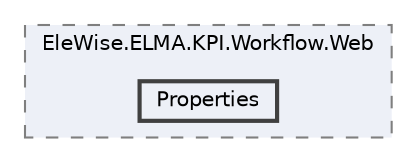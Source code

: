 digraph "Web/Modules/EleWise.ELMA.KPI.Workflow.Web/Properties"
{
 // LATEX_PDF_SIZE
  bgcolor="transparent";
  edge [fontname=Helvetica,fontsize=10,labelfontname=Helvetica,labelfontsize=10];
  node [fontname=Helvetica,fontsize=10,shape=box,height=0.2,width=0.4];
  compound=true
  subgraph clusterdir_3e2afbb5231a496f50b9debfc834adf8 {
    graph [ bgcolor="#edf0f7", pencolor="grey50", label="EleWise.ELMA.KPI.Workflow.Web", fontname=Helvetica,fontsize=10 style="filled,dashed", URL="dir_3e2afbb5231a496f50b9debfc834adf8.html",tooltip=""]
  dir_b4097d56aa5e0fad13e8949b1351a4b9 [label="Properties", fillcolor="#edf0f7", color="grey25", style="filled,bold", URL="dir_b4097d56aa5e0fad13e8949b1351a4b9.html",tooltip=""];
  }
}
